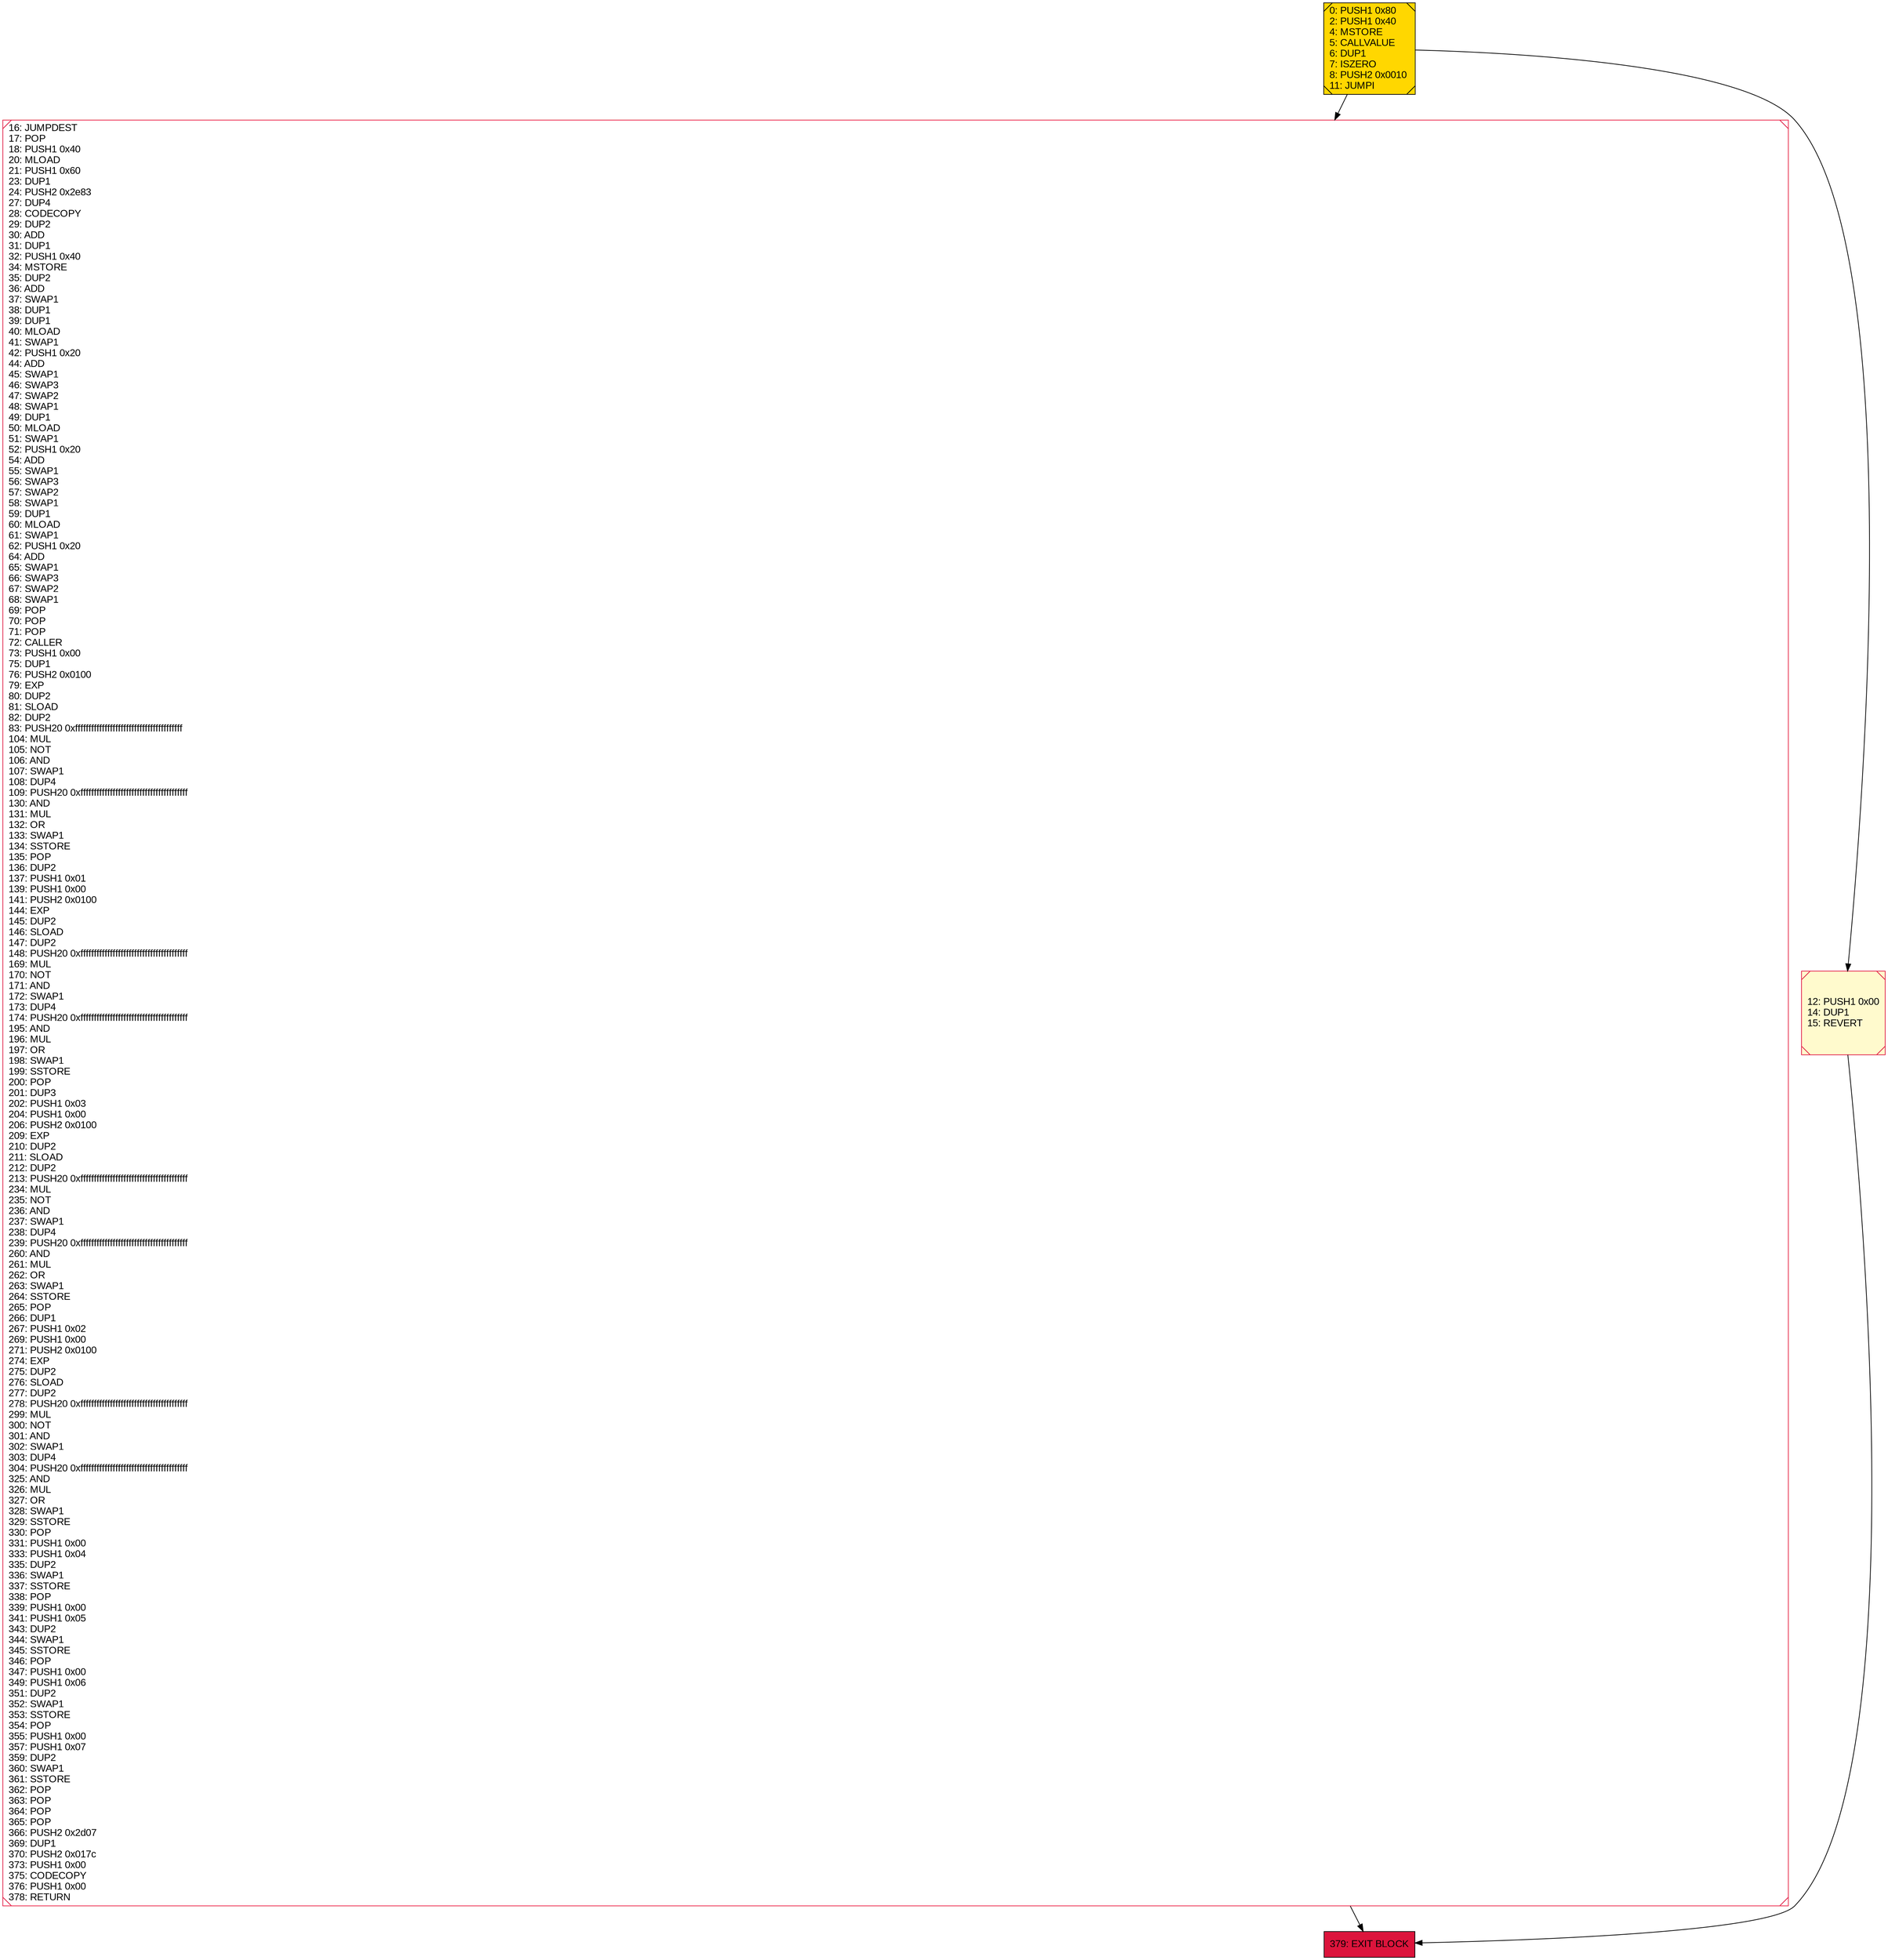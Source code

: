 digraph G {
bgcolor=transparent rankdir=UD;
node [shape=box style=filled color=black fillcolor=white fontname=arial fontcolor=black];
0 [label="0: PUSH1 0x80\l2: PUSH1 0x40\l4: MSTORE\l5: CALLVALUE\l6: DUP1\l7: ISZERO\l8: PUSH2 0x0010\l11: JUMPI\l" fillcolor=lemonchiffon shape=Msquare fillcolor=gold ];
16 [label="16: JUMPDEST\l17: POP\l18: PUSH1 0x40\l20: MLOAD\l21: PUSH1 0x60\l23: DUP1\l24: PUSH2 0x2e83\l27: DUP4\l28: CODECOPY\l29: DUP2\l30: ADD\l31: DUP1\l32: PUSH1 0x40\l34: MSTORE\l35: DUP2\l36: ADD\l37: SWAP1\l38: DUP1\l39: DUP1\l40: MLOAD\l41: SWAP1\l42: PUSH1 0x20\l44: ADD\l45: SWAP1\l46: SWAP3\l47: SWAP2\l48: SWAP1\l49: DUP1\l50: MLOAD\l51: SWAP1\l52: PUSH1 0x20\l54: ADD\l55: SWAP1\l56: SWAP3\l57: SWAP2\l58: SWAP1\l59: DUP1\l60: MLOAD\l61: SWAP1\l62: PUSH1 0x20\l64: ADD\l65: SWAP1\l66: SWAP3\l67: SWAP2\l68: SWAP1\l69: POP\l70: POP\l71: POP\l72: CALLER\l73: PUSH1 0x00\l75: DUP1\l76: PUSH2 0x0100\l79: EXP\l80: DUP2\l81: SLOAD\l82: DUP2\l83: PUSH20 0xffffffffffffffffffffffffffffffffffffffff\l104: MUL\l105: NOT\l106: AND\l107: SWAP1\l108: DUP4\l109: PUSH20 0xffffffffffffffffffffffffffffffffffffffff\l130: AND\l131: MUL\l132: OR\l133: SWAP1\l134: SSTORE\l135: POP\l136: DUP2\l137: PUSH1 0x01\l139: PUSH1 0x00\l141: PUSH2 0x0100\l144: EXP\l145: DUP2\l146: SLOAD\l147: DUP2\l148: PUSH20 0xffffffffffffffffffffffffffffffffffffffff\l169: MUL\l170: NOT\l171: AND\l172: SWAP1\l173: DUP4\l174: PUSH20 0xffffffffffffffffffffffffffffffffffffffff\l195: AND\l196: MUL\l197: OR\l198: SWAP1\l199: SSTORE\l200: POP\l201: DUP3\l202: PUSH1 0x03\l204: PUSH1 0x00\l206: PUSH2 0x0100\l209: EXP\l210: DUP2\l211: SLOAD\l212: DUP2\l213: PUSH20 0xffffffffffffffffffffffffffffffffffffffff\l234: MUL\l235: NOT\l236: AND\l237: SWAP1\l238: DUP4\l239: PUSH20 0xffffffffffffffffffffffffffffffffffffffff\l260: AND\l261: MUL\l262: OR\l263: SWAP1\l264: SSTORE\l265: POP\l266: DUP1\l267: PUSH1 0x02\l269: PUSH1 0x00\l271: PUSH2 0x0100\l274: EXP\l275: DUP2\l276: SLOAD\l277: DUP2\l278: PUSH20 0xffffffffffffffffffffffffffffffffffffffff\l299: MUL\l300: NOT\l301: AND\l302: SWAP1\l303: DUP4\l304: PUSH20 0xffffffffffffffffffffffffffffffffffffffff\l325: AND\l326: MUL\l327: OR\l328: SWAP1\l329: SSTORE\l330: POP\l331: PUSH1 0x00\l333: PUSH1 0x04\l335: DUP2\l336: SWAP1\l337: SSTORE\l338: POP\l339: PUSH1 0x00\l341: PUSH1 0x05\l343: DUP2\l344: SWAP1\l345: SSTORE\l346: POP\l347: PUSH1 0x00\l349: PUSH1 0x06\l351: DUP2\l352: SWAP1\l353: SSTORE\l354: POP\l355: PUSH1 0x00\l357: PUSH1 0x07\l359: DUP2\l360: SWAP1\l361: SSTORE\l362: POP\l363: POP\l364: POP\l365: POP\l366: PUSH2 0x2d07\l369: DUP1\l370: PUSH2 0x017c\l373: PUSH1 0x00\l375: CODECOPY\l376: PUSH1 0x00\l378: RETURN\l" shape=Msquare color=crimson ];
379 [label="379: EXIT BLOCK\l" fillcolor=crimson ];
12 [label="12: PUSH1 0x00\l14: DUP1\l15: REVERT\l" fillcolor=lemonchiffon shape=Msquare color=crimson ];
0 -> 16;
16 -> 379;
0 -> 12;
12 -> 379;
}
